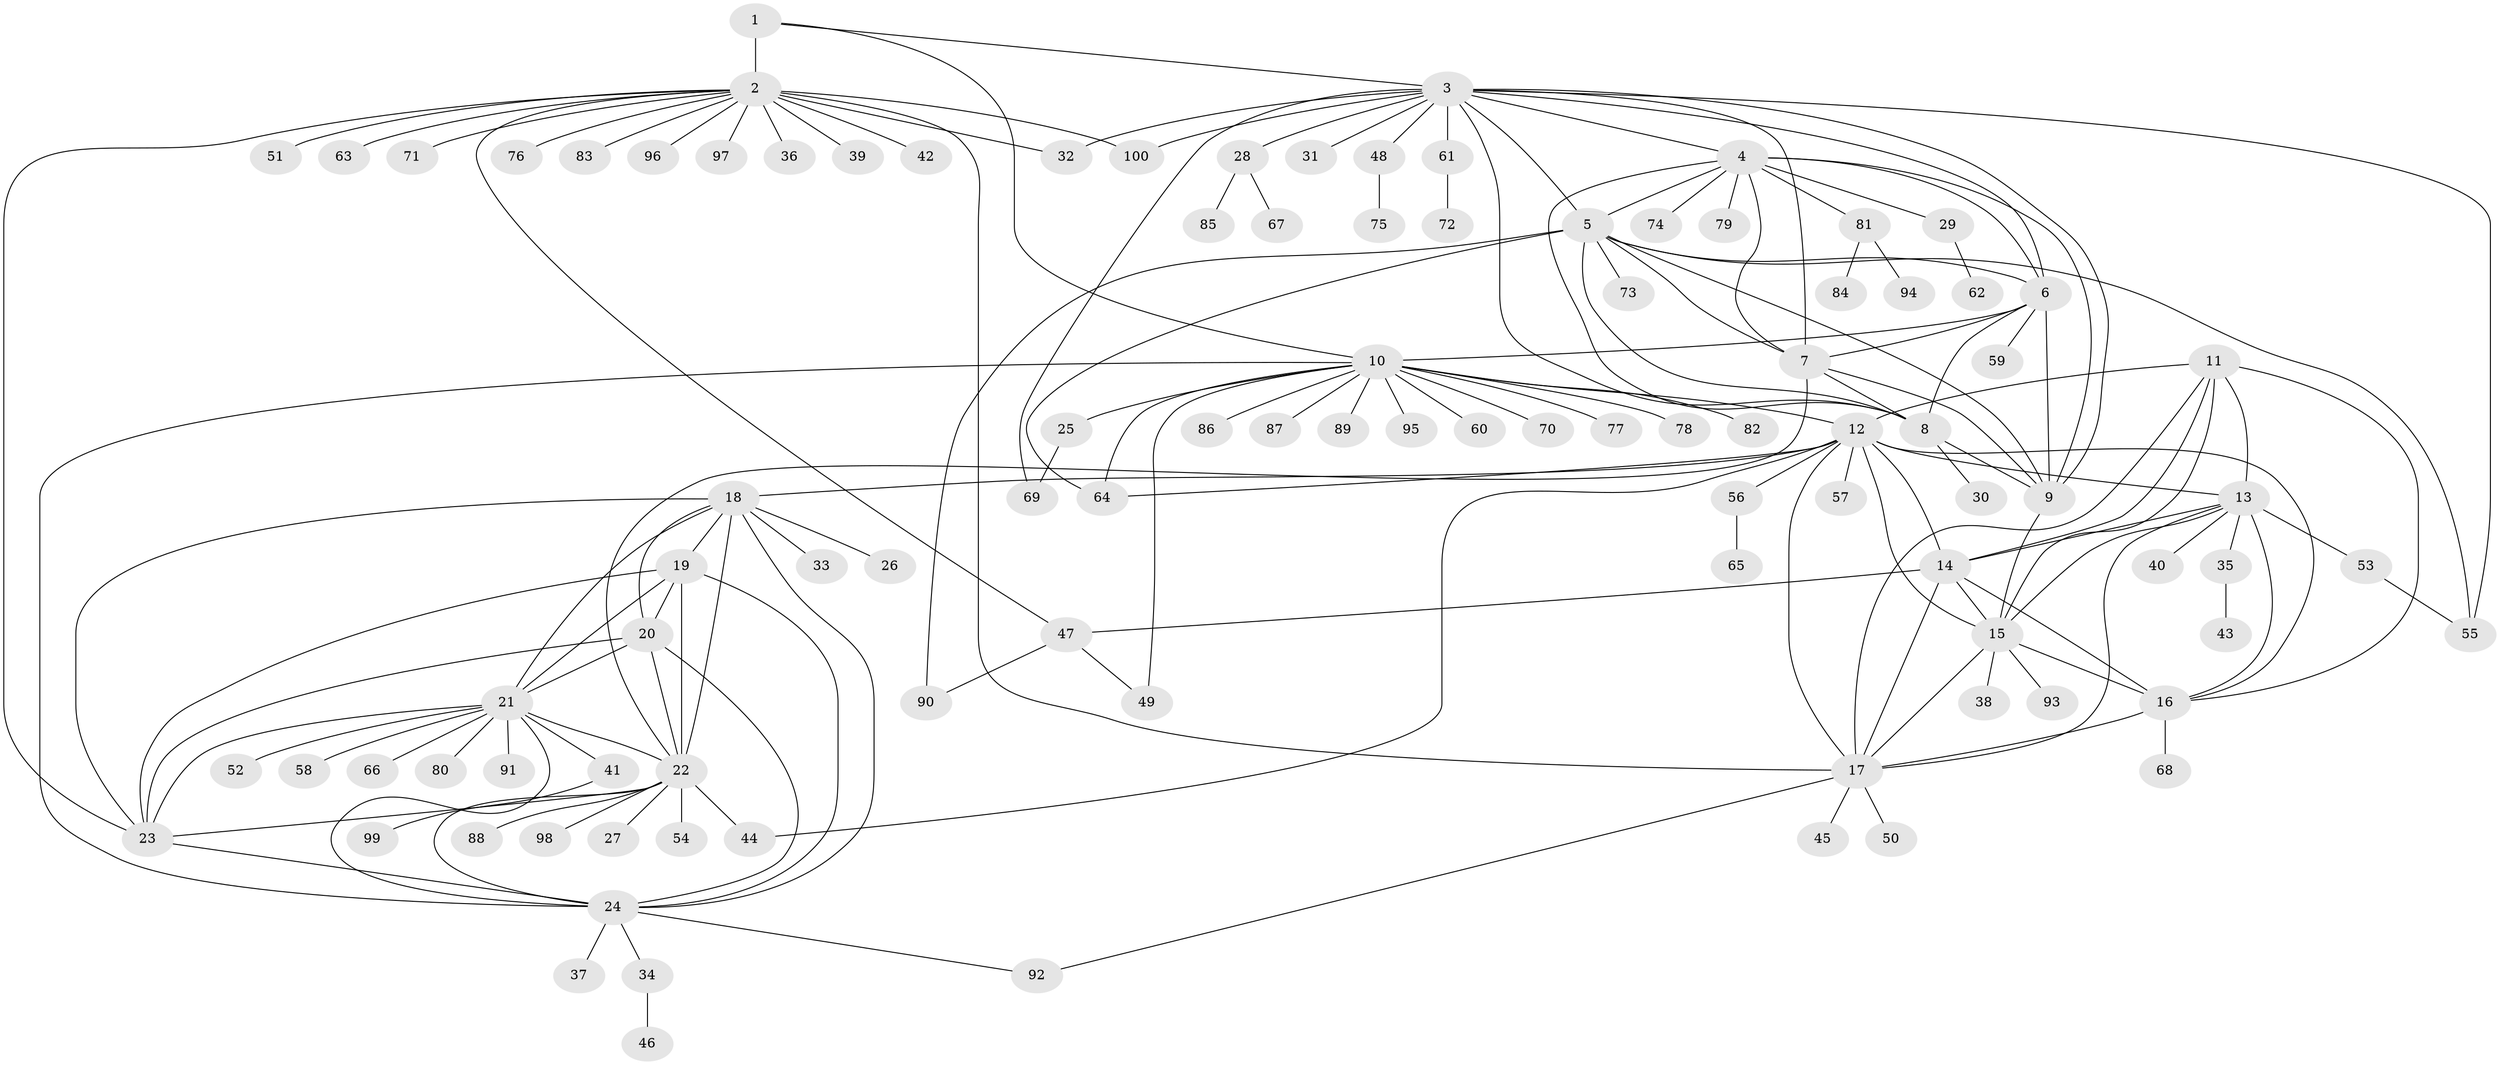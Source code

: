 // original degree distribution, {9: 0.03571428571428571, 10: 0.03571428571428571, 7: 0.03571428571428571, 13: 0.014285714285714285, 8: 0.05714285714285714, 15: 0.007142857142857143, 11: 0.014285714285714285, 14: 0.007142857142857143, 6: 0.02142857142857143, 12: 0.02142857142857143, 3: 0.05, 1: 0.5642857142857143, 2: 0.12142857142857143, 5: 0.007142857142857143, 4: 0.007142857142857143}
// Generated by graph-tools (version 1.1) at 2025/52/03/04/25 22:52:30]
// undirected, 100 vertices, 162 edges
graph export_dot {
  node [color=gray90,style=filled];
  1;
  2;
  3;
  4;
  5;
  6;
  7;
  8;
  9;
  10;
  11;
  12;
  13;
  14;
  15;
  16;
  17;
  18;
  19;
  20;
  21;
  22;
  23;
  24;
  25;
  26;
  27;
  28;
  29;
  30;
  31;
  32;
  33;
  34;
  35;
  36;
  37;
  38;
  39;
  40;
  41;
  42;
  43;
  44;
  45;
  46;
  47;
  48;
  49;
  50;
  51;
  52;
  53;
  54;
  55;
  56;
  57;
  58;
  59;
  60;
  61;
  62;
  63;
  64;
  65;
  66;
  67;
  68;
  69;
  70;
  71;
  72;
  73;
  74;
  75;
  76;
  77;
  78;
  79;
  80;
  81;
  82;
  83;
  84;
  85;
  86;
  87;
  88;
  89;
  90;
  91;
  92;
  93;
  94;
  95;
  96;
  97;
  98;
  99;
  100;
  1 -- 2 [weight=6.0];
  1 -- 3 [weight=1.0];
  1 -- 10 [weight=1.0];
  2 -- 17 [weight=2.0];
  2 -- 23 [weight=1.0];
  2 -- 32 [weight=1.0];
  2 -- 36 [weight=1.0];
  2 -- 39 [weight=1.0];
  2 -- 42 [weight=1.0];
  2 -- 47 [weight=1.0];
  2 -- 51 [weight=1.0];
  2 -- 63 [weight=1.0];
  2 -- 71 [weight=1.0];
  2 -- 76 [weight=1.0];
  2 -- 83 [weight=1.0];
  2 -- 96 [weight=1.0];
  2 -- 97 [weight=1.0];
  2 -- 100 [weight=1.0];
  3 -- 4 [weight=1.0];
  3 -- 5 [weight=1.0];
  3 -- 6 [weight=1.0];
  3 -- 7 [weight=1.0];
  3 -- 8 [weight=1.0];
  3 -- 9 [weight=1.0];
  3 -- 28 [weight=1.0];
  3 -- 31 [weight=1.0];
  3 -- 32 [weight=1.0];
  3 -- 48 [weight=1.0];
  3 -- 55 [weight=1.0];
  3 -- 61 [weight=1.0];
  3 -- 69 [weight=1.0];
  3 -- 100 [weight=1.0];
  4 -- 5 [weight=1.0];
  4 -- 6 [weight=1.0];
  4 -- 7 [weight=1.0];
  4 -- 8 [weight=1.0];
  4 -- 9 [weight=1.0];
  4 -- 29 [weight=1.0];
  4 -- 74 [weight=1.0];
  4 -- 79 [weight=1.0];
  4 -- 81 [weight=1.0];
  5 -- 6 [weight=1.0];
  5 -- 7 [weight=1.0];
  5 -- 8 [weight=1.0];
  5 -- 9 [weight=1.0];
  5 -- 55 [weight=1.0];
  5 -- 64 [weight=1.0];
  5 -- 73 [weight=1.0];
  5 -- 90 [weight=1.0];
  6 -- 7 [weight=1.0];
  6 -- 8 [weight=1.0];
  6 -- 9 [weight=1.0];
  6 -- 10 [weight=1.0];
  6 -- 59 [weight=1.0];
  7 -- 8 [weight=1.0];
  7 -- 9 [weight=1.0];
  7 -- 22 [weight=1.0];
  8 -- 9 [weight=1.0];
  8 -- 30 [weight=1.0];
  9 -- 15 [weight=1.0];
  10 -- 12 [weight=1.0];
  10 -- 24 [weight=1.0];
  10 -- 25 [weight=1.0];
  10 -- 49 [weight=1.0];
  10 -- 60 [weight=1.0];
  10 -- 64 [weight=2.0];
  10 -- 70 [weight=1.0];
  10 -- 77 [weight=1.0];
  10 -- 78 [weight=2.0];
  10 -- 82 [weight=1.0];
  10 -- 86 [weight=1.0];
  10 -- 87 [weight=1.0];
  10 -- 89 [weight=1.0];
  10 -- 95 [weight=1.0];
  11 -- 12 [weight=1.0];
  11 -- 13 [weight=1.0];
  11 -- 14 [weight=1.0];
  11 -- 15 [weight=1.0];
  11 -- 16 [weight=1.0];
  11 -- 17 [weight=1.0];
  12 -- 13 [weight=1.0];
  12 -- 14 [weight=1.0];
  12 -- 15 [weight=1.0];
  12 -- 16 [weight=1.0];
  12 -- 17 [weight=1.0];
  12 -- 18 [weight=1.0];
  12 -- 44 [weight=1.0];
  12 -- 56 [weight=1.0];
  12 -- 57 [weight=1.0];
  12 -- 64 [weight=1.0];
  13 -- 14 [weight=1.0];
  13 -- 15 [weight=1.0];
  13 -- 16 [weight=1.0];
  13 -- 17 [weight=1.0];
  13 -- 35 [weight=1.0];
  13 -- 40 [weight=1.0];
  13 -- 53 [weight=1.0];
  14 -- 15 [weight=1.0];
  14 -- 16 [weight=1.0];
  14 -- 17 [weight=1.0];
  14 -- 47 [weight=1.0];
  15 -- 16 [weight=1.0];
  15 -- 17 [weight=1.0];
  15 -- 38 [weight=1.0];
  15 -- 93 [weight=1.0];
  16 -- 17 [weight=1.0];
  16 -- 68 [weight=1.0];
  17 -- 45 [weight=1.0];
  17 -- 50 [weight=1.0];
  17 -- 92 [weight=1.0];
  18 -- 19 [weight=1.0];
  18 -- 20 [weight=1.0];
  18 -- 21 [weight=1.0];
  18 -- 22 [weight=1.0];
  18 -- 23 [weight=1.0];
  18 -- 24 [weight=1.0];
  18 -- 26 [weight=1.0];
  18 -- 33 [weight=1.0];
  19 -- 20 [weight=1.0];
  19 -- 21 [weight=1.0];
  19 -- 22 [weight=1.0];
  19 -- 23 [weight=1.0];
  19 -- 24 [weight=1.0];
  20 -- 21 [weight=1.0];
  20 -- 22 [weight=1.0];
  20 -- 23 [weight=1.0];
  20 -- 24 [weight=1.0];
  21 -- 22 [weight=1.0];
  21 -- 23 [weight=1.0];
  21 -- 24 [weight=1.0];
  21 -- 41 [weight=1.0];
  21 -- 52 [weight=1.0];
  21 -- 58 [weight=1.0];
  21 -- 66 [weight=1.0];
  21 -- 80 [weight=1.0];
  21 -- 91 [weight=1.0];
  22 -- 23 [weight=1.0];
  22 -- 24 [weight=1.0];
  22 -- 27 [weight=1.0];
  22 -- 44 [weight=1.0];
  22 -- 54 [weight=1.0];
  22 -- 88 [weight=1.0];
  22 -- 98 [weight=1.0];
  23 -- 24 [weight=1.0];
  24 -- 34 [weight=1.0];
  24 -- 37 [weight=1.0];
  24 -- 92 [weight=1.0];
  25 -- 69 [weight=1.0];
  28 -- 67 [weight=1.0];
  28 -- 85 [weight=1.0];
  29 -- 62 [weight=1.0];
  34 -- 46 [weight=1.0];
  35 -- 43 [weight=1.0];
  41 -- 99 [weight=1.0];
  47 -- 49 [weight=1.0];
  47 -- 90 [weight=1.0];
  48 -- 75 [weight=1.0];
  53 -- 55 [weight=1.0];
  56 -- 65 [weight=1.0];
  61 -- 72 [weight=1.0];
  81 -- 84 [weight=1.0];
  81 -- 94 [weight=1.0];
}
